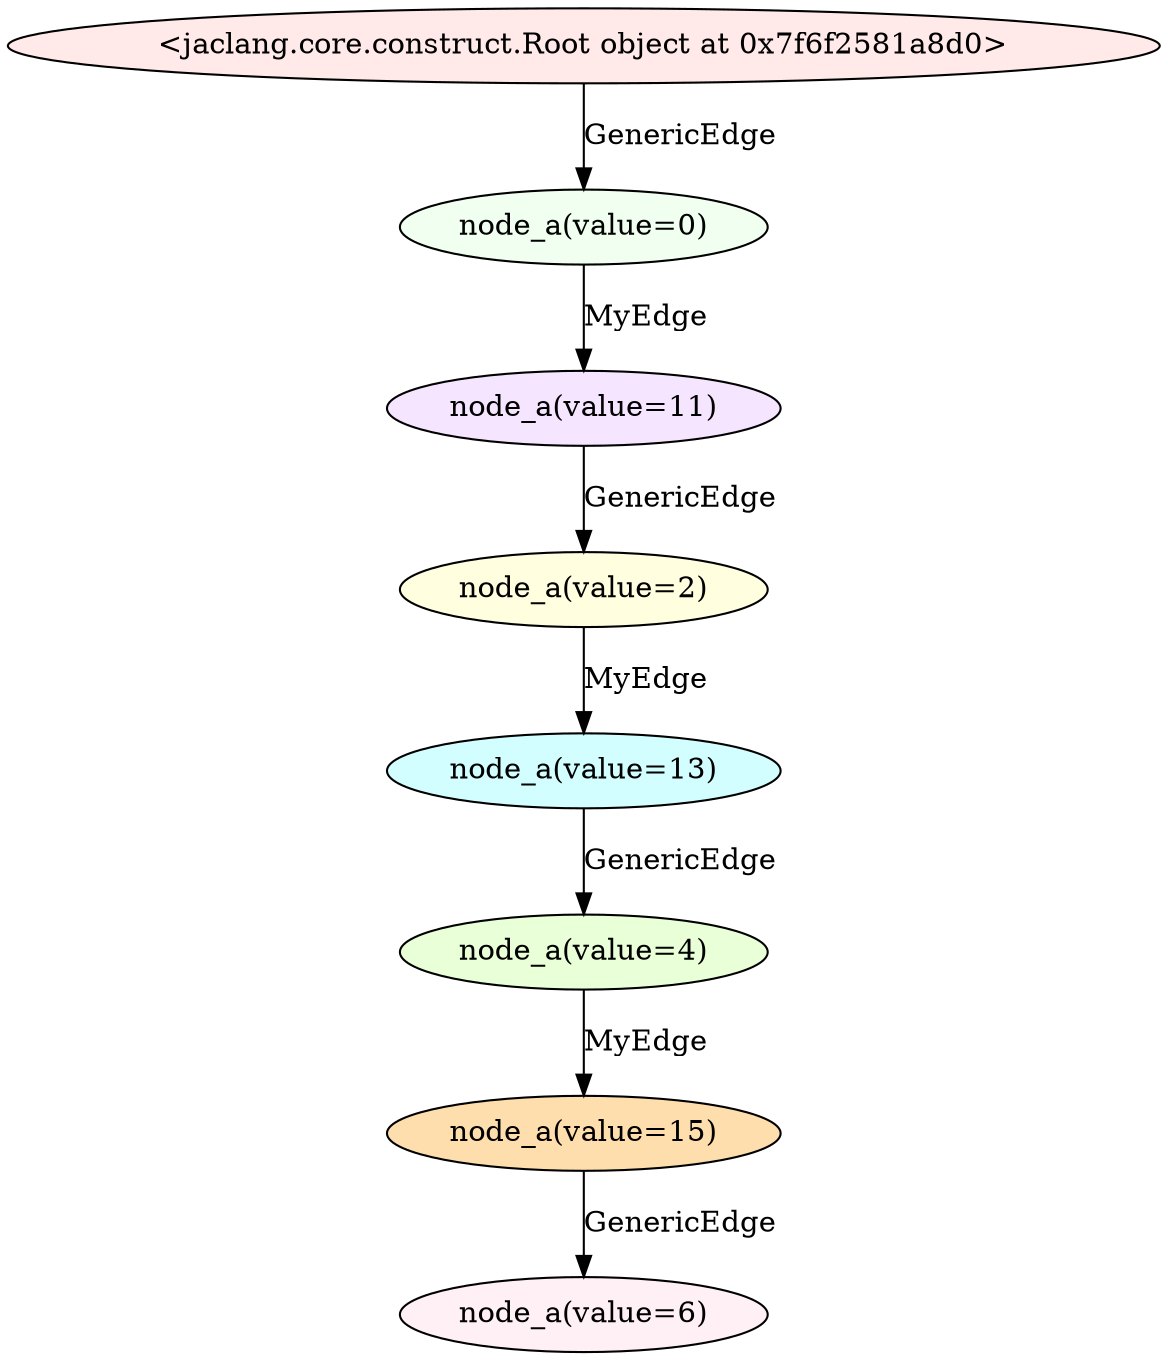 digraph {
node [style="filled", shape="ellipse", fillcolor="invis", fontcolor="black"];
0 -> 1  [label="GenericEdge "];
1 -> 2  [label="MyEdge "];
2 -> 3  [label="GenericEdge "];
3 -> 4  [label="MyEdge "];
4 -> 5  [label="GenericEdge "];
5 -> 6  [label="MyEdge "];
6 -> 7  [label="GenericEdge "];
0 [label="<jaclang.core.construct.Root object at 0x7f6f2581a8d0>" fillcolor="#FFE9E9"];
1 [label="node_a(value=0)" fillcolor="#F0FFF0"];
2 [label="node_a(value=11)" fillcolor="#F5E5FF"];
3 [label="node_a(value=2)" fillcolor="#FFFFE0"];
4 [label="node_a(value=13)" fillcolor="#D2FEFF "];
5 [label="node_a(value=4)" fillcolor="#E8FFD7"];
6 [label="node_a(value=15)" fillcolor="#FFDEAD"];
7 [label="node_a(value=6)" fillcolor="#FFF0F5"];
}